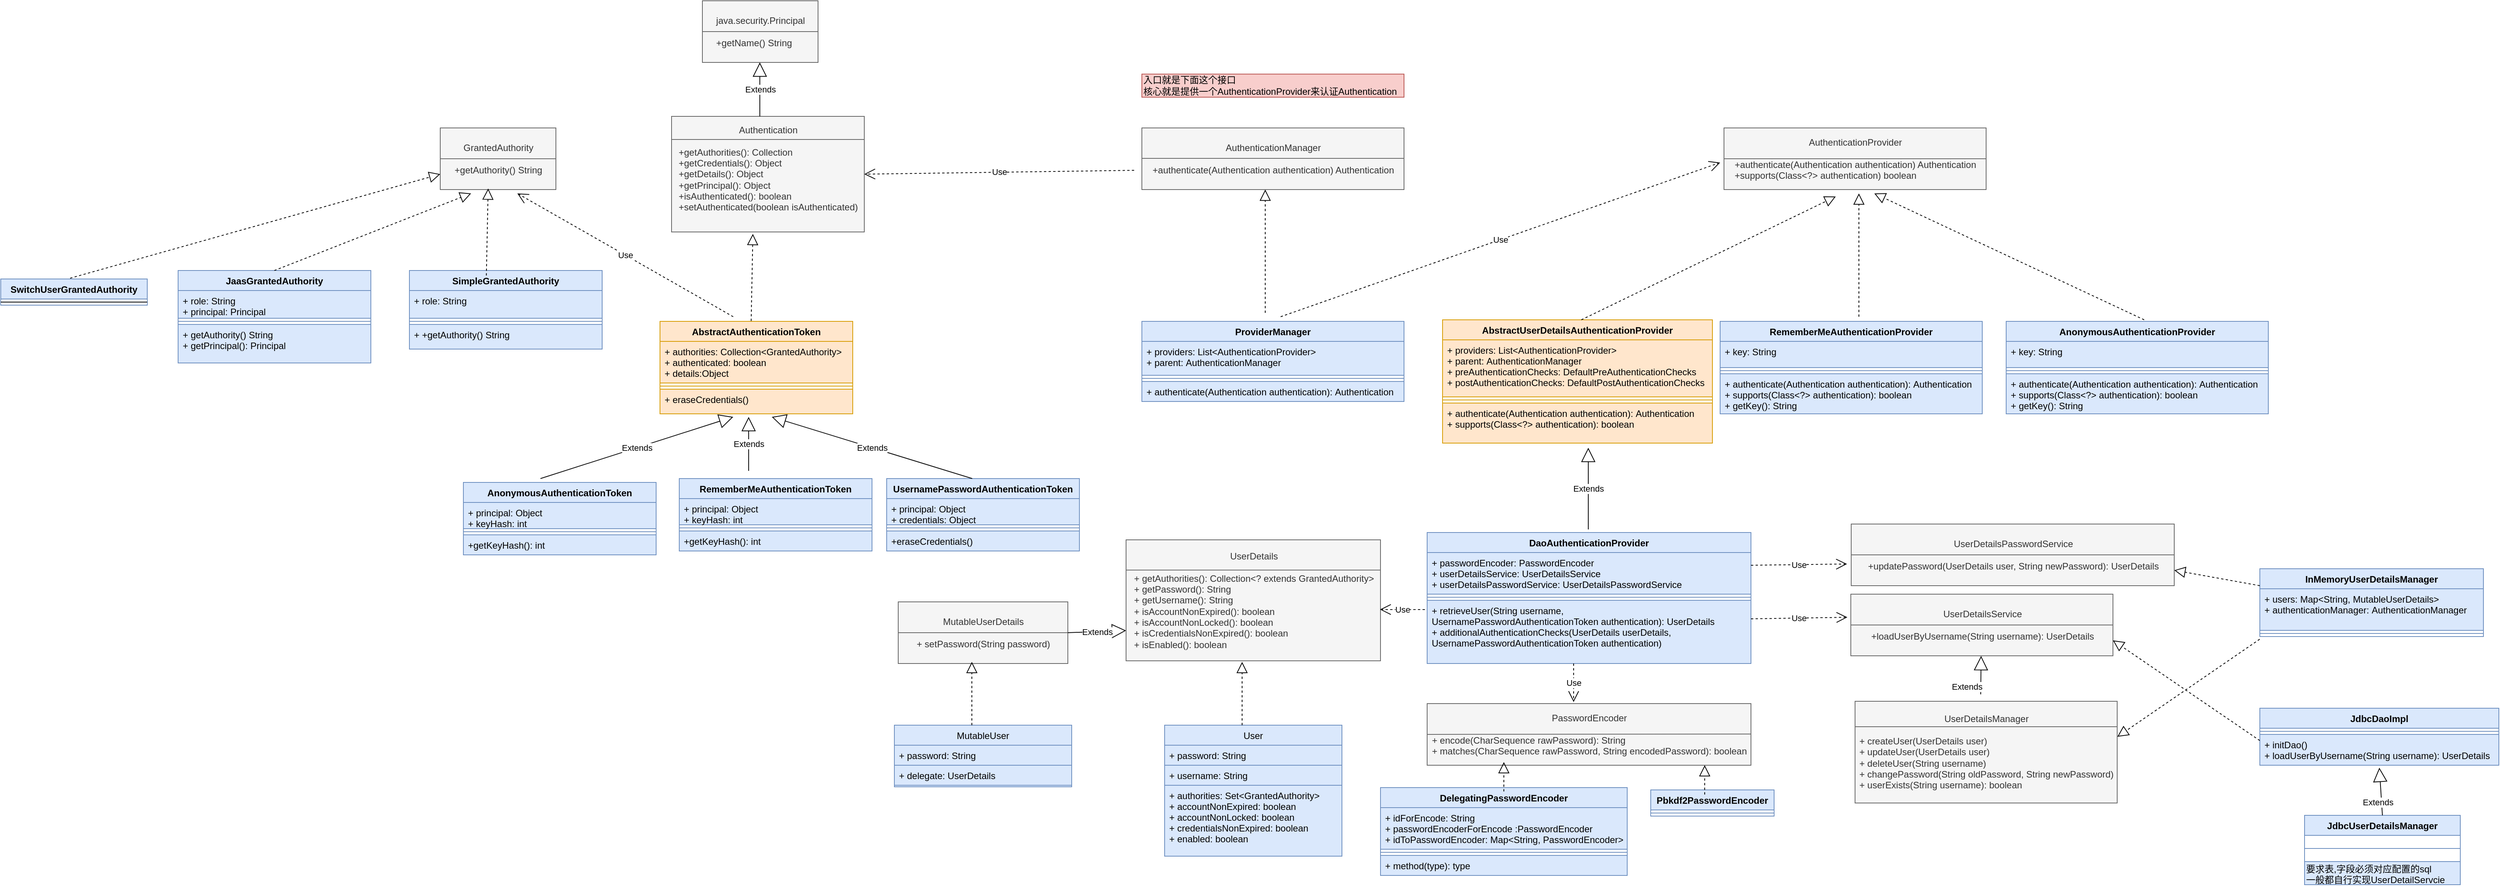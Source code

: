 <mxfile version="10.8.8" type="github"><diagram id="-CkmZ6RsP-RvpmJG7Ibo" name="Authentication"><mxGraphModel dx="2494" dy="1604" grid="1" gridSize="10" guides="1" tooltips="1" connect="1" arrows="1" fold="1" page="1" pageScale="1" pageWidth="827" pageHeight="1169" math="0" shadow="0"><root><mxCell id="0"/><mxCell id="1" parent="0"/><mxCell id="40xpipry9jx7CUjZbB5F-1" value="AuthenticationManager&lt;br&gt;&lt;br&gt;+authenticate(Authentication authentication) Authentication&lt;br&gt;" style="html=1;fillColor=#f5f5f5;strokeColor=#666666;fontColor=#333333;" parent="1" vertex="1"><mxGeometry x="150" y="-25" width="340" height="80" as="geometry"/></mxCell><mxCell id="40xpipry9jx7CUjZbB5F-3" value="ProviderManager" style="swimlane;fontStyle=1;align=center;verticalAlign=top;childLayout=stackLayout;horizontal=1;startSize=26;horizontalStack=0;resizeParent=1;resizeParentMax=0;resizeLast=0;collapsible=1;marginBottom=0;fillColor=#dae8fc;strokeColor=#6c8ebf;" parent="1" vertex="1"><mxGeometry x="150" y="226" width="340" height="104" as="geometry"/></mxCell><mxCell id="40xpipry9jx7CUjZbB5F-4" value="+ providers: List&lt;AuthenticationProvider&gt;&#10;+ parent: AuthenticationManager&#10;" style="text;strokeColor=#6c8ebf;fillColor=#dae8fc;align=left;verticalAlign=top;spacingLeft=4;spacingRight=4;overflow=hidden;rotatable=0;points=[[0,0.5],[1,0.5]];portConstraint=eastwest;" parent="40xpipry9jx7CUjZbB5F-3" vertex="1"><mxGeometry y="26" width="340" height="44" as="geometry"/></mxCell><mxCell id="40xpipry9jx7CUjZbB5F-5" value="" style="line;strokeWidth=1;fillColor=#dae8fc;align=left;verticalAlign=middle;spacingTop=-1;spacingLeft=3;spacingRight=3;rotatable=0;labelPosition=right;points=[];portConstraint=eastwest;strokeColor=#6c8ebf;" parent="40xpipry9jx7CUjZbB5F-3" vertex="1"><mxGeometry y="70" width="340" height="8" as="geometry"/></mxCell><mxCell id="40xpipry9jx7CUjZbB5F-6" value="+ authenticate(Authentication authentication): Authentication" style="text;strokeColor=#6c8ebf;fillColor=#dae8fc;align=left;verticalAlign=top;spacingLeft=4;spacingRight=4;overflow=hidden;rotatable=0;points=[[0,0.5],[1,0.5]];portConstraint=eastwest;" parent="40xpipry9jx7CUjZbB5F-3" vertex="1"><mxGeometry y="78" width="340" height="26" as="geometry"/></mxCell><mxCell id="40xpipry9jx7CUjZbB5F-7" value="AuthenticationProvider&lt;br&gt;&lt;br&gt;+authenticate(Authentication authentication) Authentication&lt;br&gt;&lt;div style=&quot;text-align: left&quot;&gt;&lt;span&gt;+supports(Class&amp;lt;?&amp;gt; authentication)&amp;nbsp;&lt;/span&gt;&lt;span&gt;boolean&amp;nbsp;&lt;/span&gt;&lt;/div&gt;" style="html=1;fillColor=#f5f5f5;strokeColor=#666666;fontColor=#333333;" parent="1" vertex="1"><mxGeometry x="905" y="-25" width="340" height="80" as="geometry"/></mxCell><mxCell id="CA60B5KDpGv0K8LNzwlm-3" value="" style="endArrow=none;html=1;entryX=1;entryY=0.5;entryDx=0;entryDy=0;exitX=0;exitY=0.5;exitDx=0;exitDy=0;fillColor=#f5f5f5;strokeColor=#666666;" parent="1" source="40xpipry9jx7CUjZbB5F-7" target="40xpipry9jx7CUjZbB5F-7" edge="1"><mxGeometry width="50" height="50" relative="1" as="geometry"><mxPoint x="905" y="35" as="sourcePoint"/><mxPoint x="955" y="-5" as="targetPoint"/></mxGeometry></mxCell><mxCell id="CA60B5KDpGv0K8LNzwlm-4" value="" style="endArrow=none;html=1;entryX=1;entryY=0.5;entryDx=0;entryDy=0;exitX=0;exitY=0.5;exitDx=0;exitDy=0;fillColor=#f5f5f5;strokeColor=#666666;" parent="1" edge="1"><mxGeometry width="50" height="50" relative="1" as="geometry"><mxPoint x="150" y="14.5" as="sourcePoint"/><mxPoint x="490" y="14.5" as="targetPoint"/></mxGeometry></mxCell><mxCell id="WZRevkJZx6NJAKdblf9x-1" value="java.security.Principal&lt;br&gt;&lt;br&gt;&lt;div style=&quot;text-align: left&quot;&gt;&lt;span&gt;+getName() String&lt;/span&gt;&lt;/div&gt;" style="html=1;fillColor=#f5f5f5;strokeColor=#666666;fontColor=#333333;" parent="1" vertex="1"><mxGeometry x="-420" y="-190" width="150" height="80" as="geometry"/></mxCell><mxCell id="WZRevkJZx6NJAKdblf9x-2" value="" style="endArrow=none;html=1;exitX=0;exitY=0.5;exitDx=0;exitDy=0;fillColor=#f5f5f5;strokeColor=#666666;" parent="1" edge="1"><mxGeometry width="50" height="50" relative="1" as="geometry"><mxPoint x="-420" y="-150" as="sourcePoint"/><mxPoint x="-270" y="-150" as="targetPoint"/></mxGeometry></mxCell><mxCell id="WZRevkJZx6NJAKdblf9x-3" value="Authentication&lt;br&gt;&lt;br&gt;&lt;div style=&quot;text-align: left&quot;&gt;&lt;span&gt;+getAuthorities(): Collection&lt;/span&gt;&lt;/div&gt;&lt;div style=&quot;text-align: left&quot;&gt;&lt;span&gt;+getCredentials(): Object&lt;/span&gt;&lt;/div&gt;&lt;div style=&quot;text-align: left&quot;&gt;&lt;span&gt;+getDetails(): Object&lt;/span&gt;&lt;/div&gt;&lt;div style=&quot;text-align: left&quot;&gt;&lt;span&gt;+getPrincipal(): Object&lt;/span&gt;&lt;/div&gt;&lt;div style=&quot;text-align: left&quot;&gt;&lt;span&gt;+isAuthenticated(): boolean&lt;/span&gt;&lt;/div&gt;&lt;div style=&quot;text-align: left&quot;&gt;&lt;span&gt;+setAuthenticated(boolean isAuthenticated)&lt;/span&gt;&lt;/div&gt;&lt;div style=&quot;text-align: left&quot;&gt;&lt;br&gt;&lt;/div&gt;" style="html=1;fillColor=#f5f5f5;strokeColor=#666666;fontColor=#333333;" parent="1" vertex="1"><mxGeometry x="-460" y="-40" width="250" height="150" as="geometry"/></mxCell><mxCell id="WZRevkJZx6NJAKdblf9x-4" value="" style="endArrow=none;html=1;exitX=0;exitY=0.5;exitDx=0;exitDy=0;fillColor=#f5f5f5;strokeColor=#666666;" parent="1" edge="1"><mxGeometry width="50" height="50" relative="1" as="geometry"><mxPoint x="-460" y="-10" as="sourcePoint"/><mxPoint x="-210" y="-10" as="targetPoint"/></mxGeometry></mxCell><mxCell id="WZRevkJZx6NJAKdblf9x-5" value="AbstractAuthenticationToken" style="swimlane;fontStyle=1;align=center;verticalAlign=top;childLayout=stackLayout;horizontal=1;startSize=26;horizontalStack=0;resizeParent=1;resizeParentMax=0;resizeLast=0;collapsible=1;marginBottom=0;fillColor=#ffe6cc;strokeColor=#d79b00;" parent="1" vertex="1"><mxGeometry x="-475" y="226" width="250" height="120" as="geometry"/></mxCell><mxCell id="WZRevkJZx6NJAKdblf9x-6" value="+ authorities: Collection&lt;GrantedAuthority&gt;&#10;+ authenticated: boolean&#10;+ details:Object&#10;" style="text;strokeColor=#d79b00;fillColor=#ffe6cc;align=left;verticalAlign=top;spacingLeft=4;spacingRight=4;overflow=hidden;rotatable=0;points=[[0,0.5],[1,0.5]];portConstraint=eastwest;" parent="WZRevkJZx6NJAKdblf9x-5" vertex="1"><mxGeometry y="26" width="250" height="54" as="geometry"/></mxCell><mxCell id="WZRevkJZx6NJAKdblf9x-7" value="" style="line;strokeWidth=1;fillColor=#ffe6cc;align=left;verticalAlign=middle;spacingTop=-1;spacingLeft=3;spacingRight=3;rotatable=0;labelPosition=right;points=[];portConstraint=eastwest;strokeColor=#d79b00;" parent="WZRevkJZx6NJAKdblf9x-5" vertex="1"><mxGeometry y="80" width="250" height="8" as="geometry"/></mxCell><mxCell id="WZRevkJZx6NJAKdblf9x-8" value="+ eraseCredentials()" style="text;strokeColor=#d79b00;fillColor=#ffe6cc;align=left;verticalAlign=top;spacingLeft=4;spacingRight=4;overflow=hidden;rotatable=0;points=[[0,0.5],[1,0.5]];portConstraint=eastwest;" parent="WZRevkJZx6NJAKdblf9x-5" vertex="1"><mxGeometry y="88" width="250" height="32" as="geometry"/></mxCell><mxCell id="WZRevkJZx6NJAKdblf9x-9" value="UsernamePasswordAuthenticationToken" style="swimlane;fontStyle=1;align=center;verticalAlign=top;childLayout=stackLayout;horizontal=1;startSize=26;horizontalStack=0;resizeParent=1;resizeParentMax=0;resizeLast=0;collapsible=1;marginBottom=0;fillColor=#dae8fc;strokeColor=#6c8ebf;" parent="1" vertex="1"><mxGeometry x="-181" y="430" width="250" height="94" as="geometry"/></mxCell><mxCell id="WZRevkJZx6NJAKdblf9x-10" value="+ principal: Object&#10;+ credentials: Object&#10;" style="text;strokeColor=#6c8ebf;fillColor=#dae8fc;align=left;verticalAlign=top;spacingLeft=4;spacingRight=4;overflow=hidden;rotatable=0;points=[[0,0.5],[1,0.5]];portConstraint=eastwest;" parent="WZRevkJZx6NJAKdblf9x-9" vertex="1"><mxGeometry y="26" width="250" height="34" as="geometry"/></mxCell><mxCell id="WZRevkJZx6NJAKdblf9x-11" value="" style="line;strokeWidth=1;fillColor=#dae8fc;align=left;verticalAlign=middle;spacingTop=-1;spacingLeft=3;spacingRight=3;rotatable=0;labelPosition=right;points=[];portConstraint=eastwest;strokeColor=#6c8ebf;" parent="WZRevkJZx6NJAKdblf9x-9" vertex="1"><mxGeometry y="60" width="250" height="8" as="geometry"/></mxCell><mxCell id="WZRevkJZx6NJAKdblf9x-12" value="+eraseCredentials()" style="text;strokeColor=#6c8ebf;fillColor=#dae8fc;align=left;verticalAlign=top;spacingLeft=4;spacingRight=4;overflow=hidden;rotatable=0;points=[[0,0.5],[1,0.5]];portConstraint=eastwest;" parent="WZRevkJZx6NJAKdblf9x-9" vertex="1"><mxGeometry y="68" width="250" height="26" as="geometry"/></mxCell><mxCell id="WZRevkJZx6NJAKdblf9x-13" value="RememberMeAuthenticationToken" style="swimlane;fontStyle=1;align=center;verticalAlign=top;childLayout=stackLayout;horizontal=1;startSize=26;horizontalStack=0;resizeParent=1;resizeParentMax=0;resizeLast=0;collapsible=1;marginBottom=0;fillColor=#dae8fc;strokeColor=#6c8ebf;" parent="1" vertex="1"><mxGeometry x="-450" y="430" width="250" height="94" as="geometry"/></mxCell><mxCell id="WZRevkJZx6NJAKdblf9x-14" value="+ principal: Object&#10;+ keyHash: int&#10;" style="text;strokeColor=#6c8ebf;fillColor=#dae8fc;align=left;verticalAlign=top;spacingLeft=4;spacingRight=4;overflow=hidden;rotatable=0;points=[[0,0.5],[1,0.5]];portConstraint=eastwest;" parent="WZRevkJZx6NJAKdblf9x-13" vertex="1"><mxGeometry y="26" width="250" height="34" as="geometry"/></mxCell><mxCell id="WZRevkJZx6NJAKdblf9x-15" value="" style="line;strokeWidth=1;fillColor=#dae8fc;align=left;verticalAlign=middle;spacingTop=-1;spacingLeft=3;spacingRight=3;rotatable=0;labelPosition=right;points=[];portConstraint=eastwest;strokeColor=#6c8ebf;" parent="WZRevkJZx6NJAKdblf9x-13" vertex="1"><mxGeometry y="60" width="250" height="8" as="geometry"/></mxCell><mxCell id="WZRevkJZx6NJAKdblf9x-16" value="+getKeyHash(): int" style="text;strokeColor=#6c8ebf;fillColor=#dae8fc;align=left;verticalAlign=top;spacingLeft=4;spacingRight=4;overflow=hidden;rotatable=0;points=[[0,0.5],[1,0.5]];portConstraint=eastwest;" parent="WZRevkJZx6NJAKdblf9x-13" vertex="1"><mxGeometry y="68" width="250" height="26" as="geometry"/></mxCell><mxCell id="WZRevkJZx6NJAKdblf9x-17" value="AbstractUserDetailsAuthenticationProvider" style="swimlane;fontStyle=1;align=center;verticalAlign=top;childLayout=stackLayout;horizontal=1;startSize=26;horizontalStack=0;resizeParent=1;resizeParentMax=0;resizeLast=0;collapsible=1;marginBottom=0;fillColor=#ffe6cc;strokeColor=#d79b00;" parent="1" vertex="1"><mxGeometry x="540" y="224" width="350" height="160" as="geometry"/></mxCell><mxCell id="WZRevkJZx6NJAKdblf9x-18" value="+ providers: List&lt;AuthenticationProvider&gt;&#10;+ parent: AuthenticationManager&#10;+ preAuthenticationChecks: DefaultPreAuthenticationChecks&#10;+ postAuthenticationChecks: DefaultPostAuthenticationChecks&#10;" style="text;strokeColor=#d79b00;fillColor=#ffe6cc;align=left;verticalAlign=top;spacingLeft=4;spacingRight=4;overflow=hidden;rotatable=0;points=[[0,0.5],[1,0.5]];portConstraint=eastwest;" parent="WZRevkJZx6NJAKdblf9x-17" vertex="1"><mxGeometry y="26" width="350" height="74" as="geometry"/></mxCell><mxCell id="WZRevkJZx6NJAKdblf9x-19" value="" style="line;strokeWidth=1;fillColor=#ffe6cc;align=left;verticalAlign=middle;spacingTop=-1;spacingLeft=3;spacingRight=3;rotatable=0;labelPosition=right;points=[];portConstraint=eastwest;strokeColor=#d79b00;" parent="WZRevkJZx6NJAKdblf9x-17" vertex="1"><mxGeometry y="100" width="350" height="8" as="geometry"/></mxCell><mxCell id="WZRevkJZx6NJAKdblf9x-20" value="+ authenticate(Authentication authentication): Authentication&#10;+ supports(Class&lt;?&gt; authentication): boolean&#10;" style="text;strokeColor=#d79b00;fillColor=#ffe6cc;align=left;verticalAlign=top;spacingLeft=4;spacingRight=4;overflow=hidden;rotatable=0;points=[[0,0.5],[1,0.5]];portConstraint=eastwest;" parent="WZRevkJZx6NJAKdblf9x-17" vertex="1"><mxGeometry y="108" width="350" height="52" as="geometry"/></mxCell><mxCell id="WZRevkJZx6NJAKdblf9x-21" value="RememberMeAuthenticationProvider" style="swimlane;fontStyle=1;align=center;verticalAlign=top;childLayout=stackLayout;horizontal=1;startSize=26;horizontalStack=0;resizeParent=1;resizeParentMax=0;resizeLast=0;collapsible=1;marginBottom=0;fillColor=#dae8fc;strokeColor=#6c8ebf;" parent="1" vertex="1"><mxGeometry x="900" y="226" width="340" height="120" as="geometry"/></mxCell><mxCell id="WZRevkJZx6NJAKdblf9x-22" value="+ key: String&#10;" style="text;strokeColor=#6c8ebf;fillColor=#dae8fc;align=left;verticalAlign=top;spacingLeft=4;spacingRight=4;overflow=hidden;rotatable=0;points=[[0,0.5],[1,0.5]];portConstraint=eastwest;" parent="WZRevkJZx6NJAKdblf9x-21" vertex="1"><mxGeometry y="26" width="340" height="34" as="geometry"/></mxCell><mxCell id="WZRevkJZx6NJAKdblf9x-23" value="" style="line;strokeWidth=1;fillColor=#dae8fc;align=left;verticalAlign=middle;spacingTop=-1;spacingLeft=3;spacingRight=3;rotatable=0;labelPosition=right;points=[];portConstraint=eastwest;strokeColor=#6c8ebf;" parent="WZRevkJZx6NJAKdblf9x-21" vertex="1"><mxGeometry y="60" width="340" height="8" as="geometry"/></mxCell><mxCell id="WZRevkJZx6NJAKdblf9x-24" value="+ authenticate(Authentication authentication): Authentication&#10;+ supports(Class&lt;?&gt; authentication): boolean&#10;+ getKey(): String&#10;" style="text;strokeColor=#6c8ebf;fillColor=#dae8fc;align=left;verticalAlign=top;spacingLeft=4;spacingRight=4;overflow=hidden;rotatable=0;points=[[0,0.5],[1,0.5]];portConstraint=eastwest;" parent="WZRevkJZx6NJAKdblf9x-21" vertex="1"><mxGeometry y="68" width="340" height="52" as="geometry"/></mxCell><mxCell id="WZRevkJZx6NJAKdblf9x-25" value="DaoAuthenticationProvider" style="swimlane;fontStyle=1;align=center;verticalAlign=top;childLayout=stackLayout;horizontal=1;startSize=26;horizontalStack=0;resizeParent=1;resizeParentMax=0;resizeLast=0;collapsible=1;marginBottom=0;fillColor=#dae8fc;strokeColor=#6c8ebf;" parent="1" vertex="1"><mxGeometry x="520" y="500" width="420" height="170" as="geometry"/></mxCell><mxCell id="WZRevkJZx6NJAKdblf9x-26" value="+ passwordEncoder: PasswordEncoder&#10;+ userDetailsService: UserDetailsService&#10;+ userDetailsPasswordService: UserDetailsPasswordService" style="text;strokeColor=#6c8ebf;fillColor=#dae8fc;align=left;verticalAlign=top;spacingLeft=4;spacingRight=4;overflow=hidden;rotatable=0;points=[[0,0.5],[1,0.5]];portConstraint=eastwest;" parent="WZRevkJZx6NJAKdblf9x-25" vertex="1"><mxGeometry y="26" width="420" height="54" as="geometry"/></mxCell><mxCell id="WZRevkJZx6NJAKdblf9x-27" value="" style="line;strokeWidth=1;fillColor=#dae8fc;align=left;verticalAlign=middle;spacingTop=-1;spacingLeft=3;spacingRight=3;rotatable=0;labelPosition=right;points=[];portConstraint=eastwest;strokeColor=#6c8ebf;" parent="WZRevkJZx6NJAKdblf9x-25" vertex="1"><mxGeometry y="80" width="420" height="8" as="geometry"/></mxCell><mxCell id="WZRevkJZx6NJAKdblf9x-28" value="+ retrieveUser(String username,&#10;UsernamePasswordAuthenticationToken authentication): UserDetails&#10;+ additionalAuthenticationChecks(UserDetails userDetails,&#10;UsernamePasswordAuthenticationToken authentication)" style="text;strokeColor=#6c8ebf;fillColor=#dae8fc;align=left;verticalAlign=top;spacingLeft=4;spacingRight=4;overflow=hidden;rotatable=0;points=[[0,0.5],[1,0.5]];portConstraint=eastwest;" parent="WZRevkJZx6NJAKdblf9x-25" vertex="1"><mxGeometry y="88" width="420" height="82" as="geometry"/></mxCell><mxCell id="WZRevkJZx6NJAKdblf9x-29" value="AnonymousAuthenticationToken" style="swimlane;fontStyle=1;align=center;verticalAlign=top;childLayout=stackLayout;horizontal=1;startSize=26;horizontalStack=0;resizeParent=1;resizeParentMax=0;resizeLast=0;collapsible=1;marginBottom=0;fillColor=#dae8fc;strokeColor=#6c8ebf;" parent="1" vertex="1"><mxGeometry x="-730" y="435" width="250" height="94" as="geometry"/></mxCell><mxCell id="WZRevkJZx6NJAKdblf9x-30" value="+ principal: Object&#10;+ keyHash: int&#10;" style="text;strokeColor=#6c8ebf;fillColor=#dae8fc;align=left;verticalAlign=top;spacingLeft=4;spacingRight=4;overflow=hidden;rotatable=0;points=[[0,0.5],[1,0.5]];portConstraint=eastwest;" parent="WZRevkJZx6NJAKdblf9x-29" vertex="1"><mxGeometry y="26" width="250" height="34" as="geometry"/></mxCell><mxCell id="WZRevkJZx6NJAKdblf9x-31" value="" style="line;strokeWidth=1;fillColor=#dae8fc;align=left;verticalAlign=middle;spacingTop=-1;spacingLeft=3;spacingRight=3;rotatable=0;labelPosition=right;points=[];portConstraint=eastwest;strokeColor=#6c8ebf;" parent="WZRevkJZx6NJAKdblf9x-29" vertex="1"><mxGeometry y="60" width="250" height="8" as="geometry"/></mxCell><mxCell id="WZRevkJZx6NJAKdblf9x-32" value="+getKeyHash(): int" style="text;strokeColor=#6c8ebf;fillColor=#dae8fc;align=left;verticalAlign=top;spacingLeft=4;spacingRight=4;overflow=hidden;rotatable=0;points=[[0,0.5],[1,0.5]];portConstraint=eastwest;" parent="WZRevkJZx6NJAKdblf9x-29" vertex="1"><mxGeometry y="68" width="250" height="26" as="geometry"/></mxCell><mxCell id="WZRevkJZx6NJAKdblf9x-33" value="AnonymousAuthenticationProvider" style="swimlane;fontStyle=1;align=center;verticalAlign=top;childLayout=stackLayout;horizontal=1;startSize=26;horizontalStack=0;resizeParent=1;resizeParentMax=0;resizeLast=0;collapsible=1;marginBottom=0;fillColor=#dae8fc;strokeColor=#6c8ebf;" parent="1" vertex="1"><mxGeometry x="1271" y="226" width="340" height="120" as="geometry"/></mxCell><mxCell id="WZRevkJZx6NJAKdblf9x-34" value="+ key: String&#10;" style="text;strokeColor=#6c8ebf;fillColor=#dae8fc;align=left;verticalAlign=top;spacingLeft=4;spacingRight=4;overflow=hidden;rotatable=0;points=[[0,0.5],[1,0.5]];portConstraint=eastwest;" parent="WZRevkJZx6NJAKdblf9x-33" vertex="1"><mxGeometry y="26" width="340" height="34" as="geometry"/></mxCell><mxCell id="WZRevkJZx6NJAKdblf9x-35" value="" style="line;strokeWidth=1;fillColor=#dae8fc;align=left;verticalAlign=middle;spacingTop=-1;spacingLeft=3;spacingRight=3;rotatable=0;labelPosition=right;points=[];portConstraint=eastwest;strokeColor=#6c8ebf;" parent="WZRevkJZx6NJAKdblf9x-33" vertex="1"><mxGeometry y="60" width="340" height="8" as="geometry"/></mxCell><mxCell id="WZRevkJZx6NJAKdblf9x-36" value="+ authenticate(Authentication authentication): Authentication&#10;+ supports(Class&lt;?&gt; authentication): boolean&#10;+ getKey(): String&#10;" style="text;strokeColor=#6c8ebf;fillColor=#dae8fc;align=left;verticalAlign=top;spacingLeft=4;spacingRight=4;overflow=hidden;rotatable=0;points=[[0,0.5],[1,0.5]];portConstraint=eastwest;" parent="WZRevkJZx6NJAKdblf9x-33" vertex="1"><mxGeometry y="68" width="340" height="52" as="geometry"/></mxCell><mxCell id="WZRevkJZx6NJAKdblf9x-37" value="" style="endArrow=block;dashed=1;endFill=0;endSize=12;html=1;" parent="1" edge="1"><mxGeometry width="160" relative="1" as="geometry"><mxPoint x="1080" y="220" as="sourcePoint"/><mxPoint x="1080" y="60" as="targetPoint"/></mxGeometry></mxCell><mxCell id="WZRevkJZx6NJAKdblf9x-38" value="" style="endArrow=block;dashed=1;endFill=0;endSize=12;html=1;" parent="1" edge="1"><mxGeometry width="160" relative="1" as="geometry"><mxPoint x="1450" y="224" as="sourcePoint"/><mxPoint x="1100" y="60" as="targetPoint"/></mxGeometry></mxCell><mxCell id="WZRevkJZx6NJAKdblf9x-39" value="" style="endArrow=block;dashed=1;endFill=0;endSize=12;html=1;" parent="1" edge="1"><mxGeometry width="160" relative="1" as="geometry"><mxPoint x="720" y="224" as="sourcePoint"/><mxPoint x="1050" y="64" as="targetPoint"/></mxGeometry></mxCell><mxCell id="WZRevkJZx6NJAKdblf9x-41" value="" style="endArrow=block;dashed=1;endFill=0;endSize=12;html=1;entryX=0.422;entryY=1.017;entryDx=0;entryDy=0;entryPerimeter=0;exitX=0.473;exitY=-0.004;exitDx=0;exitDy=0;exitPerimeter=0;" parent="1" source="WZRevkJZx6NJAKdblf9x-5" target="WZRevkJZx6NJAKdblf9x-3" edge="1"><mxGeometry width="160" relative="1" as="geometry"><mxPoint x="-550" y="160" as="sourcePoint"/><mxPoint x="-370" y="140" as="targetPoint"/></mxGeometry></mxCell><mxCell id="WZRevkJZx6NJAKdblf9x-42" value="Extends" style="endArrow=block;endSize=16;endFill=0;html=1;" parent="1" edge="1"><mxGeometry width="160" relative="1" as="geometry"><mxPoint x="-360" y="420" as="sourcePoint"/><mxPoint x="-360" y="350" as="targetPoint"/></mxGeometry></mxCell><mxCell id="WZRevkJZx6NJAKdblf9x-43" value="Extends" style="endArrow=block;endSize=16;endFill=0;html=1;" parent="1" edge="1"><mxGeometry width="160" relative="1" as="geometry"><mxPoint x="-630" y="430" as="sourcePoint"/><mxPoint x="-380" y="350" as="targetPoint"/></mxGeometry></mxCell><mxCell id="WZRevkJZx6NJAKdblf9x-44" value="Extends" style="endArrow=block;endSize=16;endFill=0;html=1;" parent="1" edge="1"><mxGeometry width="160" relative="1" as="geometry"><mxPoint x="-70" y="430" as="sourcePoint"/><mxPoint x="-330" y="350" as="targetPoint"/></mxGeometry></mxCell><mxCell id="WZRevkJZx6NJAKdblf9x-45" value="Extends" style="endArrow=block;endSize=16;endFill=0;html=1;" parent="1" edge="1"><mxGeometry width="160" relative="1" as="geometry"><mxPoint x="-345.5" y="-40" as="sourcePoint"/><mxPoint x="-345.5" y="-110" as="targetPoint"/></mxGeometry></mxCell><mxCell id="WZRevkJZx6NJAKdblf9x-46" value="" style="endArrow=block;dashed=1;endFill=0;endSize=12;html=1;" parent="1" edge="1"><mxGeometry width="160" relative="1" as="geometry"><mxPoint x="310" y="215" as="sourcePoint"/><mxPoint x="310" y="55" as="targetPoint"/></mxGeometry></mxCell><mxCell id="WZRevkJZx6NJAKdblf9x-47" value="Extends" style="endArrow=block;endSize=16;endFill=0;html=1;" parent="1" edge="1"><mxGeometry width="160" relative="1" as="geometry"><mxPoint x="729" y="496" as="sourcePoint"/><mxPoint x="729" y="390" as="targetPoint"/></mxGeometry></mxCell><mxCell id="WZRevkJZx6NJAKdblf9x-48" value="Use" style="endArrow=open;endSize=12;dashed=1;html=1;entryX=1;entryY=0.5;entryDx=0;entryDy=0;" parent="1" target="WZRevkJZx6NJAKdblf9x-3" edge="1"><mxGeometry width="160" relative="1" as="geometry"><mxPoint x="140" y="30" as="sourcePoint"/><mxPoint x="100" y="40" as="targetPoint"/></mxGeometry></mxCell><mxCell id="WZRevkJZx6NJAKdblf9x-49" value="Use" style="endArrow=open;endSize=12;dashed=1;html=1;" parent="1" edge="1"><mxGeometry width="160" relative="1" as="geometry"><mxPoint x="330" y="220" as="sourcePoint"/><mxPoint x="900" y="20" as="targetPoint"/></mxGeometry></mxCell><mxCell id="WZRevkJZx6NJAKdblf9x-53" value="GrantedAuthority&lt;br&gt;&lt;br&gt;&lt;div&gt;&lt;span&gt;+getAuthority()&amp;nbsp;String&lt;/span&gt;&lt;/div&gt;" style="html=1;fillColor=#f5f5f5;strokeColor=#666666;fontColor=#333333;" parent="1" vertex="1"><mxGeometry x="-760" y="-25" width="150" height="80" as="geometry"/></mxCell><mxCell id="WZRevkJZx6NJAKdblf9x-54" value="" style="endArrow=none;html=1;exitX=0;exitY=0.5;exitDx=0;exitDy=0;fillColor=#f5f5f5;strokeColor=#666666;" parent="1" edge="1"><mxGeometry width="50" height="50" relative="1" as="geometry"><mxPoint x="-760" y="15" as="sourcePoint"/><mxPoint x="-610" y="15" as="targetPoint"/></mxGeometry></mxCell><mxCell id="WZRevkJZx6NJAKdblf9x-55" value="SimpleGrantedAuthority" style="swimlane;fontStyle=1;align=center;verticalAlign=top;childLayout=stackLayout;horizontal=1;startSize=26;horizontalStack=0;resizeParent=1;resizeParentMax=0;resizeLast=0;collapsible=1;marginBottom=0;fillColor=#dae8fc;strokeColor=#6c8ebf;" parent="1" vertex="1"><mxGeometry x="-800" y="160" width="250" height="102" as="geometry"/></mxCell><mxCell id="WZRevkJZx6NJAKdblf9x-56" value="+ role: String&#10;" style="text;strokeColor=#6c8ebf;fillColor=#dae8fc;align=left;verticalAlign=top;spacingLeft=4;spacingRight=4;overflow=hidden;rotatable=0;points=[[0,0.5],[1,0.5]];portConstraint=eastwest;" parent="WZRevkJZx6NJAKdblf9x-55" vertex="1"><mxGeometry y="26" width="250" height="36" as="geometry"/></mxCell><mxCell id="WZRevkJZx6NJAKdblf9x-57" value="" style="line;strokeWidth=1;fillColor=#dae8fc;align=left;verticalAlign=middle;spacingTop=-1;spacingLeft=3;spacingRight=3;rotatable=0;labelPosition=right;points=[];portConstraint=eastwest;strokeColor=#6c8ebf;" parent="WZRevkJZx6NJAKdblf9x-55" vertex="1"><mxGeometry y="62" width="250" height="8" as="geometry"/></mxCell><mxCell id="WZRevkJZx6NJAKdblf9x-58" value="+ +getAuthority() String" style="text;strokeColor=#6c8ebf;fillColor=#dae8fc;align=left;verticalAlign=top;spacingLeft=4;spacingRight=4;overflow=hidden;rotatable=0;points=[[0,0.5],[1,0.5]];portConstraint=eastwest;" parent="WZRevkJZx6NJAKdblf9x-55" vertex="1"><mxGeometry y="70" width="250" height="32" as="geometry"/></mxCell><mxCell id="WZRevkJZx6NJAKdblf9x-59" value="JaasGrantedAuthority" style="swimlane;fontStyle=1;align=center;verticalAlign=top;childLayout=stackLayout;horizontal=1;startSize=26;horizontalStack=0;resizeParent=1;resizeParentMax=0;resizeLast=0;collapsible=1;marginBottom=0;fillColor=#dae8fc;strokeColor=#6c8ebf;" parent="1" vertex="1"><mxGeometry x="-1100" y="160" width="250" height="120" as="geometry"/></mxCell><mxCell id="WZRevkJZx6NJAKdblf9x-60" value="+ role: String&#10;+ principal: Principal&#10;" style="text;strokeColor=#6c8ebf;fillColor=#dae8fc;align=left;verticalAlign=top;spacingLeft=4;spacingRight=4;overflow=hidden;rotatable=0;points=[[0,0.5],[1,0.5]];portConstraint=eastwest;" parent="WZRevkJZx6NJAKdblf9x-59" vertex="1"><mxGeometry y="26" width="250" height="36" as="geometry"/></mxCell><mxCell id="WZRevkJZx6NJAKdblf9x-61" value="" style="line;strokeWidth=1;fillColor=#dae8fc;align=left;verticalAlign=middle;spacingTop=-1;spacingLeft=3;spacingRight=3;rotatable=0;labelPosition=right;points=[];portConstraint=eastwest;strokeColor=#6c8ebf;" parent="WZRevkJZx6NJAKdblf9x-59" vertex="1"><mxGeometry y="62" width="250" height="8" as="geometry"/></mxCell><mxCell id="WZRevkJZx6NJAKdblf9x-62" value="+ getAuthority() String&#10;+ getPrincipal(): Principal&#10;" style="text;strokeColor=#6c8ebf;fillColor=#dae8fc;align=left;verticalAlign=top;spacingLeft=4;spacingRight=4;overflow=hidden;rotatable=0;points=[[0,0.5],[1,0.5]];portConstraint=eastwest;" parent="WZRevkJZx6NJAKdblf9x-59" vertex="1"><mxGeometry y="70" width="250" height="50" as="geometry"/></mxCell><mxCell id="WZRevkJZx6NJAKdblf9x-63" value="Use" style="endArrow=open;endSize=12;dashed=1;html=1;" parent="1" edge="1"><mxGeometry width="160" relative="1" as="geometry"><mxPoint x="-380" y="220" as="sourcePoint"/><mxPoint x="-660" y="60" as="targetPoint"/></mxGeometry></mxCell><mxCell id="WZRevkJZx6NJAKdblf9x-64" value="" style="endArrow=block;dashed=1;endFill=0;endSize=12;html=1;entryX=0.422;entryY=1.017;entryDx=0;entryDy=0;entryPerimeter=0;exitX=0.473;exitY=-0.004;exitDx=0;exitDy=0;exitPerimeter=0;" parent="1" edge="1"><mxGeometry width="160" relative="1" as="geometry"><mxPoint x="-700.206" y="166.529" as="sourcePoint"/><mxPoint x="-697.853" y="53.588" as="targetPoint"/></mxGeometry></mxCell><mxCell id="WZRevkJZx6NJAKdblf9x-65" value="" style="endArrow=block;dashed=1;endFill=0;endSize=12;html=1;exitX=0.473;exitY=-0.004;exitDx=0;exitDy=0;exitPerimeter=0;" parent="1" edge="1"><mxGeometry width="160" relative="1" as="geometry"><mxPoint x="-975.206" y="160.029" as="sourcePoint"/><mxPoint x="-720" y="60" as="targetPoint"/></mxGeometry></mxCell><mxCell id="WZRevkJZx6NJAKdblf9x-66" value="入口就是下面这个接口&lt;br&gt;核心就是提供一个&lt;span&gt;AuthenticationProvider&lt;/span&gt;来认证Authentication&lt;br&gt;" style="text;html=1;resizable=0;autosize=1;align=left;verticalAlign=middle;points=[];fillColor=#f8cecc;strokeColor=#b85450;rounded=0;" parent="1" vertex="1"><mxGeometry x="150" y="-94.853" width="340" height="30" as="geometry"/></mxCell><mxCell id="WZRevkJZx6NJAKdblf9x-67" value="&lt;div style=&quot;text-align: center&quot;&gt;&lt;span&gt;UserDetailsManager&lt;/span&gt;&lt;/div&gt;&lt;div style=&quot;text-align: left&quot;&gt;&lt;br&gt;&lt;/div&gt;&lt;div style=&quot;text-align: left&quot;&gt;&lt;span&gt;+&amp;nbsp;&lt;/span&gt;&lt;span style=&quot;text-align: center&quot;&gt;createUser(UserDetails user)&lt;/span&gt;&lt;/div&gt;&lt;div style=&quot;text-align: left&quot;&gt;&lt;span style=&quot;text-align: center&quot;&gt;+ updateUser(UserDetails user)&lt;/span&gt;&lt;/div&gt;&lt;div style=&quot;text-align: left&quot;&gt;&lt;span&gt;+&amp;nbsp;deleteUser(String username)&lt;/span&gt;&lt;/div&gt;&lt;div style=&quot;text-align: left&quot;&gt;&lt;span&gt;+&amp;nbsp;changePassword(String oldPassword, String newPassword)&lt;/span&gt;&lt;/div&gt;&lt;div style=&quot;text-align: left&quot;&gt;&lt;span&gt;+&amp;nbsp;userExists(String username): boolean&lt;/span&gt;&lt;/div&gt;" style="html=1;fillColor=#f5f5f5;strokeColor=#666666;fontColor=#333333;" parent="1" vertex="1"><mxGeometry x="1075" y="719" width="340" height="132" as="geometry"/></mxCell><mxCell id="WZRevkJZx6NJAKdblf9x-68" value="" style="endArrow=none;html=1;entryX=1;entryY=0.25;entryDx=0;entryDy=0;exitX=0;exitY=0.25;exitDx=0;exitDy=0;fillColor=#f5f5f5;strokeColor=#666666;" parent="1" source="WZRevkJZx6NJAKdblf9x-67" target="WZRevkJZx6NJAKdblf9x-67" edge="1"><mxGeometry width="50" height="50" relative="1" as="geometry"><mxPoint x="1960.059" y="782.235" as="sourcePoint"/><mxPoint x="2010.059" y="742.235" as="targetPoint"/><Array as="points"/></mxGeometry></mxCell><mxCell id="WZRevkJZx6NJAKdblf9x-71" value="User" style="swimlane;fontStyle=0;childLayout=stackLayout;horizontal=1;startSize=26;fillColor=#dae8fc;horizontalStack=0;resizeParent=1;resizeParentMax=0;resizeLast=0;collapsible=1;marginBottom=0;strokeColor=#6c8ebf;" parent="1" vertex="1"><mxGeometry x="179.5" y="750" width="230" height="170" as="geometry"/></mxCell><mxCell id="YETRbhElFxND2bgrWNGh-12" value="" style="endArrow=block;dashed=1;endFill=0;endSize=12;html=1;" parent="WZRevkJZx6NJAKdblf9x-71" edge="1"><mxGeometry width="160" relative="1" as="geometry"><mxPoint x="100.5" as="sourcePoint"/><mxPoint x="100.5" y="-82.147" as="targetPoint"/></mxGeometry></mxCell><mxCell id="WZRevkJZx6NJAKdblf9x-72" value="+ password: String" style="text;strokeColor=#6c8ebf;fillColor=#dae8fc;align=left;verticalAlign=top;spacingLeft=4;spacingRight=4;overflow=hidden;rotatable=0;points=[[0,0.5],[1,0.5]];portConstraint=eastwest;" parent="WZRevkJZx6NJAKdblf9x-71" vertex="1"><mxGeometry y="26" width="230" height="26" as="geometry"/></mxCell><mxCell id="WZRevkJZx6NJAKdblf9x-73" value="+ username: String" style="text;strokeColor=#6c8ebf;fillColor=#dae8fc;align=left;verticalAlign=top;spacingLeft=4;spacingRight=4;overflow=hidden;rotatable=0;points=[[0,0.5],[1,0.5]];portConstraint=eastwest;" parent="WZRevkJZx6NJAKdblf9x-71" vertex="1"><mxGeometry y="52" width="230" height="26" as="geometry"/></mxCell><mxCell id="WZRevkJZx6NJAKdblf9x-74" value="+ authorities: Set&lt;GrantedAuthority&gt;&#10;+ accountNonExpired: boolean&#10;+ accountNonLocked: boolean&#10;+ credentialsNonExpired: boolean&#10;+ enabled: boolean&#10;" style="text;strokeColor=#6c8ebf;fillColor=#dae8fc;align=left;verticalAlign=top;spacingLeft=4;spacingRight=4;overflow=hidden;rotatable=0;points=[[0,0.5],[1,0.5]];portConstraint=eastwest;" parent="WZRevkJZx6NJAKdblf9x-71" vertex="1"><mxGeometry y="78" width="230" height="92" as="geometry"/></mxCell><mxCell id="WZRevkJZx6NJAKdblf9x-75" value="UserDetailsService&lt;br&gt;&lt;br&gt;+loadUserByUsername(String username): UserDetails&lt;br&gt;" style="html=1;fillColor=#f5f5f5;strokeColor=#666666;fontColor=#333333;" parent="1" vertex="1"><mxGeometry x="1069.5" y="580" width="340" height="80" as="geometry"/></mxCell><mxCell id="WZRevkJZx6NJAKdblf9x-76" value="" style="endArrow=none;html=1;entryX=1;entryY=0.5;entryDx=0;entryDy=0;exitX=0;exitY=0.5;exitDx=0;exitDy=0;fillColor=#f5f5f5;strokeColor=#666666;" parent="1" source="WZRevkJZx6NJAKdblf9x-75" target="WZRevkJZx6NJAKdblf9x-75" edge="1"><mxGeometry width="50" height="50" relative="1" as="geometry"><mxPoint x="1069.5" y="640" as="sourcePoint"/><mxPoint x="1119.5" y="600" as="targetPoint"/></mxGeometry></mxCell><mxCell id="YETRbhElFxND2bgrWNGh-1" value="&lt;div style=&quot;text-align: center&quot;&gt;UserDetails&lt;br&gt;&lt;/div&gt;&lt;div style=&quot;text-align: left&quot;&gt;&lt;br&gt;&lt;/div&gt;&lt;div style=&quot;text-align: left&quot;&gt;&lt;span style=&quot;text-align: center&quot;&gt;+ getAuthorities():&amp;nbsp;&lt;/span&gt;&lt;span&gt;Collection&amp;lt;? extends GrantedAuthority&amp;gt;&lt;/span&gt;&lt;/div&gt;&lt;div style=&quot;text-align: left&quot;&gt;&lt;span&gt;+&amp;nbsp;&lt;/span&gt;&lt;span&gt;getPassword(): String&lt;/span&gt;&lt;/div&gt;&lt;div style=&quot;text-align: left&quot;&gt;&lt;span&gt;+&amp;nbsp;getUsername(): String&lt;/span&gt;&lt;/div&gt;&lt;div style=&quot;text-align: left&quot;&gt;&lt;span&gt;+&amp;nbsp;&lt;/span&gt;&lt;span&gt;isAccountNonExpired(): boolean&lt;/span&gt;&lt;/div&gt;&lt;div style=&quot;text-align: left&quot;&gt;&lt;span&gt;+&amp;nbsp;&lt;/span&gt;&lt;span style=&quot;text-align: center&quot;&gt;isAccountNonLocked(): boolean&lt;/span&gt;&lt;/div&gt;&lt;div style=&quot;text-align: left&quot;&gt;&lt;span style=&quot;text-align: center&quot;&gt;+&amp;nbsp;&lt;/span&gt;&lt;span&gt;isCredentialsNonExpired(): boolean&lt;/span&gt;&lt;/div&gt;&lt;div style=&quot;text-align: left&quot;&gt;&lt;span&gt;+&amp;nbsp;&lt;/span&gt;&lt;span&gt;isEnabled(): boolean&lt;/span&gt;&lt;/div&gt;" style="html=1;fillColor=#f5f5f5;strokeColor=#666666;fontColor=#333333;" parent="1" vertex="1"><mxGeometry x="129.5" y="509.5" width="330" height="157" as="geometry"/></mxCell><mxCell id="YETRbhElFxND2bgrWNGh-2" value="" style="endArrow=none;html=1;entryX=1;entryY=0.25;entryDx=0;entryDy=0;exitX=0;exitY=0.25;exitDx=0;exitDy=0;fillColor=#f5f5f5;strokeColor=#666666;" parent="1" source="YETRbhElFxND2bgrWNGh-1" target="YETRbhElFxND2bgrWNGh-1" edge="1"><mxGeometry width="50" height="50" relative="1" as="geometry"><mxPoint x="1079.059" y="572.735" as="sourcePoint"/><mxPoint x="1129.059" y="532.735" as="targetPoint"/><Array as="points"/></mxGeometry></mxCell><mxCell id="YETRbhElFxND2bgrWNGh-3" value="UserDetailsPasswordService&lt;br&gt;&lt;br&gt;+updatePassword(UserDetails user, String newPassword): UserDetails&lt;br&gt;" style="html=1;fillColor=#f5f5f5;strokeColor=#666666;fontColor=#333333;" parent="1" vertex="1"><mxGeometry x="1070" y="489" width="419" height="80" as="geometry"/></mxCell><mxCell id="YETRbhElFxND2bgrWNGh-4" value="" style="endArrow=none;html=1;entryX=1;entryY=0.5;entryDx=0;entryDy=0;exitX=0;exitY=0.5;exitDx=0;exitDy=0;fillColor=#f5f5f5;strokeColor=#666666;" parent="1" source="YETRbhElFxND2bgrWNGh-3" target="YETRbhElFxND2bgrWNGh-3" edge="1"><mxGeometry width="50" height="50" relative="1" as="geometry"><mxPoint x="1070" y="549" as="sourcePoint"/><mxPoint x="1120" y="509" as="targetPoint"/></mxGeometry></mxCell><mxCell id="YETRbhElFxND2bgrWNGh-5" value="InMemoryUserDetailsManager" style="swimlane;fontStyle=1;align=center;verticalAlign=top;childLayout=stackLayout;horizontal=1;startSize=26;horizontalStack=0;resizeParent=1;resizeParentMax=0;resizeLast=0;collapsible=1;marginBottom=0;fillColor=#dae8fc;strokeColor=#6c8ebf;" parent="1" vertex="1"><mxGeometry x="1600" y="547" width="290" height="88" as="geometry"/></mxCell><mxCell id="YETRbhElFxND2bgrWNGh-6" value="+ users: Map&lt;String, MutableUserDetails&gt;&#10;+ authenticationManager: AuthenticationManager&#10;" style="text;strokeColor=#6c8ebf;fillColor=#dae8fc;align=left;verticalAlign=top;spacingLeft=4;spacingRight=4;overflow=hidden;rotatable=0;points=[[0,0.5],[1,0.5]];portConstraint=eastwest;" parent="YETRbhElFxND2bgrWNGh-5" vertex="1"><mxGeometry y="26" width="290" height="54" as="geometry"/></mxCell><mxCell id="YETRbhElFxND2bgrWNGh-7" value="" style="line;strokeWidth=1;fillColor=#dae8fc;align=left;verticalAlign=middle;spacingTop=-1;spacingLeft=3;spacingRight=3;rotatable=0;labelPosition=right;points=[];portConstraint=eastwest;strokeColor=#6c8ebf;" parent="YETRbhElFxND2bgrWNGh-5" vertex="1"><mxGeometry y="80" width="290" height="8" as="geometry"/></mxCell><mxCell id="YETRbhElFxND2bgrWNGh-9" value="MutableUserDetails&lt;br&gt;&lt;br&gt;+&amp;nbsp;setPassword(String password)&lt;br&gt;" style="html=1;fillColor=#f5f5f5;strokeColor=#666666;fontColor=#333333;" parent="1" vertex="1"><mxGeometry x="-166" y="590" width="220" height="80" as="geometry"/></mxCell><mxCell id="YETRbhElFxND2bgrWNGh-10" value="" style="endArrow=none;html=1;entryX=1;entryY=0.5;entryDx=0;entryDy=0;exitX=0;exitY=0.5;exitDx=0;exitDy=0;fillColor=#f5f5f5;strokeColor=#666666;" parent="1" source="YETRbhElFxND2bgrWNGh-9" target="YETRbhElFxND2bgrWNGh-9" edge="1"><mxGeometry width="50" height="50" relative="1" as="geometry"><mxPoint x="-269.853" y="670" as="sourcePoint"/><mxPoint x="-219.853" y="630" as="targetPoint"/></mxGeometry></mxCell><mxCell id="YETRbhElFxND2bgrWNGh-11" value="Extends" style="endArrow=block;endSize=16;endFill=0;html=1;entryX=0;entryY=0.75;entryDx=0;entryDy=0;exitX=1;exitY=0.5;exitDx=0;exitDy=0;" parent="1" source="YETRbhElFxND2bgrWNGh-9" target="YETRbhElFxND2bgrWNGh-1" edge="1"><mxGeometry width="160" relative="1" as="geometry"><mxPoint x="80" y="650" as="sourcePoint"/><mxPoint x="80" y="580" as="targetPoint"/></mxGeometry></mxCell><mxCell id="YETRbhElFxND2bgrWNGh-13" value="MutableUser" style="swimlane;fontStyle=0;childLayout=stackLayout;horizontal=1;startSize=26;fillColor=#dae8fc;horizontalStack=0;resizeParent=1;resizeParentMax=0;resizeLast=0;collapsible=1;marginBottom=0;strokeColor=#6c8ebf;" parent="1" vertex="1"><mxGeometry x="-171" y="750" width="230" height="80" as="geometry"/></mxCell><mxCell id="YETRbhElFxND2bgrWNGh-14" value="" style="endArrow=block;dashed=1;endFill=0;endSize=12;html=1;" parent="YETRbhElFxND2bgrWNGh-13" edge="1"><mxGeometry width="160" relative="1" as="geometry"><mxPoint x="100.5" as="sourcePoint"/><mxPoint x="100.5" y="-82.147" as="targetPoint"/></mxGeometry></mxCell><mxCell id="YETRbhElFxND2bgrWNGh-15" value="+ password: String" style="text;strokeColor=#6c8ebf;fillColor=#dae8fc;align=left;verticalAlign=top;spacingLeft=4;spacingRight=4;overflow=hidden;rotatable=0;points=[[0,0.5],[1,0.5]];portConstraint=eastwest;" parent="YETRbhElFxND2bgrWNGh-13" vertex="1"><mxGeometry y="26" width="230" height="26" as="geometry"/></mxCell><mxCell id="YETRbhElFxND2bgrWNGh-16" value="+ delegate: UserDetails" style="text;strokeColor=#6c8ebf;fillColor=#dae8fc;align=left;verticalAlign=top;spacingLeft=4;spacingRight=4;overflow=hidden;rotatable=0;points=[[0,0.5],[1,0.5]];portConstraint=eastwest;" parent="YETRbhElFxND2bgrWNGh-13" vertex="1"><mxGeometry y="52" width="230" height="26" as="geometry"/></mxCell><mxCell id="YETRbhElFxND2bgrWNGh-17" value="" style="text;strokeColor=#6c8ebf;fillColor=#dae8fc;align=left;verticalAlign=top;spacingLeft=4;spacingRight=4;overflow=hidden;rotatable=0;points=[[0,0.5],[1,0.5]];portConstraint=eastwest;" parent="YETRbhElFxND2bgrWNGh-13" vertex="1"><mxGeometry y="78" width="230" height="2" as="geometry"/></mxCell><mxCell id="YETRbhElFxND2bgrWNGh-19" value="Use" style="endArrow=open;endSize=12;dashed=1;html=1;exitX=1;exitY=0.25;exitDx=0;exitDy=0;entryX=-0.013;entryY=0.648;entryDx=0;entryDy=0;entryPerimeter=0;" parent="1" source="WZRevkJZx6NJAKdblf9x-25" target="YETRbhElFxND2bgrWNGh-3" edge="1"><mxGeometry width="160" relative="1" as="geometry"><mxPoint x="880" y="456" as="sourcePoint"/><mxPoint x="1650" y="456" as="targetPoint"/><Array as="points"/></mxGeometry></mxCell><mxCell id="YETRbhElFxND2bgrWNGh-20" value="Extends" style="endArrow=block;endSize=16;endFill=0;html=1;" parent="1" edge="1"><mxGeometry x="-0.606" y="18" width="160" relative="1" as="geometry"><mxPoint x="1238" y="710" as="sourcePoint"/><mxPoint x="1238.5" y="660.176" as="targetPoint"/><mxPoint as="offset"/></mxGeometry></mxCell><mxCell id="YETRbhElFxND2bgrWNGh-21" value="" style="endArrow=block;dashed=1;endFill=0;endSize=12;html=1;entryX=1;entryY=0.75;entryDx=0;entryDy=0;exitX=0;exitY=0.25;exitDx=0;exitDy=0;" parent="1" source="YETRbhElFxND2bgrWNGh-5" target="YETRbhElFxND2bgrWNGh-3" edge="1"><mxGeometry width="160" relative="1" as="geometry"><mxPoint x="1730" y="518" as="sourcePoint"/><mxPoint x="1730" y="358" as="targetPoint"/></mxGeometry></mxCell><mxCell id="YETRbhElFxND2bgrWNGh-23" value="" style="endArrow=block;dashed=1;endFill=0;endSize=12;html=1;entryX=1;entryY=0.75;entryDx=0;entryDy=0;exitX=0;exitY=0.115;exitDx=0;exitDy=0;exitPerimeter=0;" parent="1" edge="1"><mxGeometry width="160" relative="1" as="geometry"><mxPoint x="1599.824" y="638.471" as="sourcePoint"/><mxPoint x="1415.235" y="765.059" as="targetPoint"/></mxGeometry></mxCell><mxCell id="YETRbhElFxND2bgrWNGh-27" value="JdbcDaoImpl" style="swimlane;fontStyle=1;align=center;verticalAlign=top;childLayout=stackLayout;horizontal=1;startSize=26;horizontalStack=0;resizeParent=1;resizeParentMax=0;resizeLast=0;collapsible=1;marginBottom=0;fillColor=#dae8fc;strokeColor=#6c8ebf;" parent="1" vertex="1"><mxGeometry x="1600" y="728" width="310" height="74" as="geometry"/></mxCell><mxCell id="YETRbhElFxND2bgrWNGh-29" value="" style="line;strokeWidth=1;fillColor=#dae8fc;align=left;verticalAlign=middle;spacingTop=-1;spacingLeft=3;spacingRight=3;rotatable=0;labelPosition=right;points=[];portConstraint=eastwest;strokeColor=#6c8ebf;" parent="YETRbhElFxND2bgrWNGh-27" vertex="1"><mxGeometry y="26" width="310" height="8" as="geometry"/></mxCell><mxCell id="YETRbhElFxND2bgrWNGh-30" value="+ initDao()&#10;+ loadUserByUsername(String username): UserDetails&#10;" style="text;strokeColor=#6c8ebf;fillColor=#dae8fc;align=left;verticalAlign=top;spacingLeft=4;spacingRight=4;overflow=hidden;rotatable=0;points=[[0,0.5],[1,0.5]];portConstraint=eastwest;" parent="YETRbhElFxND2bgrWNGh-27" vertex="1"><mxGeometry y="34" width="310" height="40" as="geometry"/></mxCell><mxCell id="YETRbhElFxND2bgrWNGh-32" value="" style="endArrow=block;dashed=1;endFill=0;endSize=12;html=1;entryX=1;entryY=0.75;entryDx=0;entryDy=0;" parent="1" target="WZRevkJZx6NJAKdblf9x-75" edge="1"><mxGeometry width="160" relative="1" as="geometry"><mxPoint x="1600" y="770" as="sourcePoint"/><mxPoint x="1590.235" y="1026.559" as="targetPoint"/></mxGeometry></mxCell><mxCell id="YETRbhElFxND2bgrWNGh-33" value="JdbcUserDetailsManager" style="swimlane;fontStyle=1;align=center;verticalAlign=top;childLayout=stackLayout;horizontal=1;startSize=26;horizontalStack=0;resizeParent=1;resizeParentMax=0;resizeLast=0;collapsible=1;marginBottom=0;fillColor=#dae8fc;strokeColor=#6c8ebf;" parent="1" vertex="1"><mxGeometry x="1658" y="867" width="202" height="90" as="geometry"/></mxCell><mxCell id="YETRbhElFxND2bgrWNGh-35" value="&#10;&#10;&#10;" style="line;strokeWidth=1;fillColor=#dae8fc;align=left;verticalAlign=middle;spacingTop=-1;spacingLeft=3;spacingRight=3;rotatable=0;labelPosition=right;points=[];portConstraint=eastwest;strokeColor=#6c8ebf;" parent="YETRbhElFxND2bgrWNGh-33" vertex="1"><mxGeometry y="26" width="202" height="34" as="geometry"/></mxCell><mxCell id="YETRbhElFxND2bgrWNGh-42" value="要求表,字段必须对应配置的sql&lt;br&gt;一般都自行实现UserDetailServcie&lt;br&gt;" style="text;html=1;resizable=0;points=[];autosize=1;align=left;verticalAlign=top;spacingTop=-4;fillColor=#dae8fc;strokeColor=#6c8ebf;" parent="YETRbhElFxND2bgrWNGh-33" vertex="1"><mxGeometry y="60" width="202" height="30" as="geometry"/></mxCell><mxCell id="YETRbhElFxND2bgrWNGh-37" value="Extends" style="endArrow=block;endSize=16;endFill=0;html=1;exitX=0.5;exitY=0;exitDx=0;exitDy=0;" parent="1" source="YETRbhElFxND2bgrWNGh-33" edge="1"><mxGeometry x="-0.457" y="5" width="160" relative="1" as="geometry"><mxPoint x="1754.5" y="855.0" as="sourcePoint"/><mxPoint x="1755.0" y="805.176" as="targetPoint"/><mxPoint as="offset"/></mxGeometry></mxCell><mxCell id="YETRbhElFxND2bgrWNGh-39" value="Use" style="endArrow=open;endSize=12;dashed=1;html=1;entryX=0.998;entryY=0.576;entryDx=0;entryDy=0;exitX=-0.007;exitY=0.146;exitDx=0;exitDy=0;exitPerimeter=0;entryPerimeter=0;" parent="1" source="WZRevkJZx6NJAKdblf9x-28" target="YETRbhElFxND2bgrWNGh-1" edge="1"><mxGeometry width="160" relative="1" as="geometry"><mxPoint x="440" y="728.5" as="sourcePoint"/><mxPoint x="570" y="727.5" as="targetPoint"/></mxGeometry></mxCell><mxCell id="YETRbhElFxND2bgrWNGh-43" value="SwitchUserGrantedAuthority" style="swimlane;fontStyle=1;align=center;verticalAlign=top;childLayout=stackLayout;horizontal=1;startSize=26;horizontalStack=0;resizeParent=1;resizeParentMax=0;resizeLast=0;collapsible=1;marginBottom=0;fillColor=#dae8fc;strokeColor=#6c8ebf;" parent="1" vertex="1"><mxGeometry x="-1330" y="171" width="190" height="34" as="geometry"/></mxCell><mxCell id="YETRbhElFxND2bgrWNGh-45" value="" style="line;strokeWidth=1;fillColor=none;align=left;verticalAlign=middle;spacingTop=-1;spacingLeft=3;spacingRight=3;rotatable=0;labelPosition=right;points=[];portConstraint=eastwest;" parent="YETRbhElFxND2bgrWNGh-43" vertex="1"><mxGeometry y="26" width="190" height="8" as="geometry"/></mxCell><mxCell id="YETRbhElFxND2bgrWNGh-47" value="" style="endArrow=block;dashed=1;endFill=0;endSize=12;html=1;entryX=0;entryY=0.75;entryDx=0;entryDy=0;" parent="1" target="WZRevkJZx6NJAKdblf9x-53" edge="1"><mxGeometry width="160" relative="1" as="geometry"><mxPoint x="-1240" y="170" as="sourcePoint"/><mxPoint x="-1005" y="30" as="targetPoint"/></mxGeometry></mxCell><mxCell id="nwjn_a85NC80dF0a522s-1" value="PasswordEncoder&lt;br&gt;&lt;br&gt;&lt;div style=&quot;text-align: left&quot;&gt;&lt;span&gt;+&amp;nbsp;encode(CharSequence rawPassword): String&lt;/span&gt;&lt;/div&gt;&lt;div style=&quot;text-align: left&quot;&gt;&lt;span&gt;+&amp;nbsp;matches(CharSequence rawPassword, String encodedPassword): boolean&lt;/span&gt;&lt;/div&gt;" style="html=1;fillColor=#f5f5f5;strokeColor=#666666;fontColor=#333333;" parent="1" vertex="1"><mxGeometry x="520" y="722" width="420" height="80" as="geometry"/></mxCell><mxCell id="nwjn_a85NC80dF0a522s-2" value="" style="endArrow=none;html=1;entryX=1;entryY=0.5;entryDx=0;entryDy=0;exitX=0;exitY=0.5;exitDx=0;exitDy=0;fillColor=#f5f5f5;strokeColor=#666666;" parent="1" source="nwjn_a85NC80dF0a522s-1" edge="1"><mxGeometry width="50" height="50" relative="1" as="geometry"><mxPoint x="720" y="761.5" as="sourcePoint"/><mxPoint x="940" y="761.5" as="targetPoint"/></mxGeometry></mxCell><mxCell id="nwjn_a85NC80dF0a522s-3" value="DelegatingPasswordEncoder" style="swimlane;fontStyle=1;align=center;verticalAlign=top;childLayout=stackLayout;horizontal=1;startSize=26;horizontalStack=0;resizeParent=1;resizeParentMax=0;resizeLast=0;collapsible=1;marginBottom=0;fillColor=#dae8fc;strokeColor=#6c8ebf;" parent="1" vertex="1"><mxGeometry x="459.5" y="831" width="320" height="114" as="geometry"/></mxCell><mxCell id="nwjn_a85NC80dF0a522s-9" value="" style="endArrow=block;dashed=1;endFill=0;endSize=12;html=1;" parent="nwjn_a85NC80dF0a522s-3" edge="1"><mxGeometry width="160" relative="1" as="geometry"><mxPoint x="160" y="5" as="sourcePoint"/><mxPoint x="160" y="-33.147" as="targetPoint"/></mxGeometry></mxCell><mxCell id="nwjn_a85NC80dF0a522s-4" value="+ idForEncode: String&#10;+ passwordEncoderForEncode :PasswordEncoder&#10;+ idToPasswordEncoder: Map&lt;String, PasswordEncoder&gt;" style="text;strokeColor=#6c8ebf;fillColor=#dae8fc;align=left;verticalAlign=top;spacingLeft=4;spacingRight=4;overflow=hidden;rotatable=0;points=[[0,0.5],[1,0.5]];portConstraint=eastwest;" parent="nwjn_a85NC80dF0a522s-3" vertex="1"><mxGeometry y="26" width="320" height="54" as="geometry"/></mxCell><mxCell id="nwjn_a85NC80dF0a522s-5" value="" style="line;strokeWidth=1;fillColor=#dae8fc;align=left;verticalAlign=middle;spacingTop=-1;spacingLeft=3;spacingRight=3;rotatable=0;labelPosition=right;points=[];portConstraint=eastwest;strokeColor=#6c8ebf;" parent="nwjn_a85NC80dF0a522s-3" vertex="1"><mxGeometry y="80" width="320" height="8" as="geometry"/></mxCell><mxCell id="nwjn_a85NC80dF0a522s-6" value="+ method(type): type" style="text;strokeColor=#6c8ebf;fillColor=#dae8fc;align=left;verticalAlign=top;spacingLeft=4;spacingRight=4;overflow=hidden;rotatable=0;points=[[0,0.5],[1,0.5]];portConstraint=eastwest;" parent="nwjn_a85NC80dF0a522s-3" vertex="1"><mxGeometry y="88" width="320" height="26" as="geometry"/></mxCell><mxCell id="nwjn_a85NC80dF0a522s-7" value="Use" style="endArrow=open;endSize=12;dashed=1;html=1;exitX=1;exitY=0.25;exitDx=0;exitDy=0;entryX=-0.013;entryY=0.648;entryDx=0;entryDy=0;entryPerimeter=0;" parent="1" edge="1"><mxGeometry width="160" relative="1" as="geometry"><mxPoint x="940" y="612" as="sourcePoint"/><mxPoint x="1065" y="610" as="targetPoint"/><Array as="points"/></mxGeometry></mxCell><mxCell id="nwjn_a85NC80dF0a522s-8" value="Use" style="endArrow=open;endSize=12;dashed=1;html=1;" parent="1" edge="1"><mxGeometry width="160" relative="1" as="geometry"><mxPoint x="710" y="670" as="sourcePoint"/><mxPoint x="710" y="720" as="targetPoint"/><Array as="points"/></mxGeometry></mxCell><mxCell id="nwjn_a85NC80dF0a522s-10" value="Pbkdf2PasswordEncoder" style="swimlane;fontStyle=1;align=center;verticalAlign=top;childLayout=stackLayout;horizontal=1;startSize=26;horizontalStack=0;resizeParent=1;resizeParentMax=0;resizeLast=0;collapsible=1;marginBottom=0;fillColor=#dae8fc;strokeColor=#6c8ebf;" parent="1" vertex="1"><mxGeometry x="810" y="834" width="160" height="34" as="geometry"/></mxCell><mxCell id="nwjn_a85NC80dF0a522s-12" value="" style="line;strokeWidth=1;fillColor=#dae8fc;align=left;verticalAlign=middle;spacingTop=-1;spacingLeft=3;spacingRight=3;rotatable=0;labelPosition=right;points=[];portConstraint=eastwest;strokeColor=#6c8ebf;" parent="nwjn_a85NC80dF0a522s-10" vertex="1"><mxGeometry y="26" width="160" height="8" as="geometry"/></mxCell><mxCell id="nwjn_a85NC80dF0a522s-14" value="" style="endArrow=block;dashed=1;endFill=0;endSize=12;html=1;" parent="1" edge="1"><mxGeometry width="160" relative="1" as="geometry"><mxPoint x="880" y="840" as="sourcePoint"/><mxPoint x="880" y="801.853" as="targetPoint"/></mxGeometry></mxCell></root></mxGraphModel></diagram><diagram id="KyUvReTBmut7l0fis422" name="Authorization"><mxGraphModel dx="1667" dy="435" grid="1" gridSize="10" guides="1" tooltips="1" connect="1" arrows="1" fold="1" page="1" pageScale="1" pageWidth="827" pageHeight="1169" math="0" shadow="0"><root><mxCell id="oUlO757UqEjsQ21KL5Yx-0"/><mxCell id="oUlO757UqEjsQ21KL5Yx-1" parent="oUlO757UqEjsQ21KL5Yx-0"/><mxCell id="VzDfcAAwnABAX3o3z_Vr-0" value="AccessDecisionManager&lt;br&gt;&lt;br&gt;&lt;div style=&quot;text-align: left&quot;&gt;+decide(Authentication authentication, Object object,&lt;span&gt;Collection&amp;lt;ConfigAttribute&amp;gt; configAttributes)&lt;/span&gt;&lt;/div&gt;&lt;div style=&quot;text-align: left&quot;&gt;&lt;span&gt;+&lt;/span&gt;&lt;span&gt;supports(ConfigAttribute attribute) boolean&lt;/span&gt;&lt;/div&gt;&lt;div style=&quot;text-align: left&quot;&gt;&lt;span&gt;+&lt;/span&gt;&lt;span&gt;supports(Class&amp;lt;?&amp;gt; clazz) boolean&lt;/span&gt;&lt;/div&gt;" style="html=1;fillColor=#f5f5f5;strokeColor=#666666;fontColor=#333333;" parent="oUlO757UqEjsQ21KL5Yx-1" vertex="1"><mxGeometry x="70" y="50" width="550" height="80" as="geometry"/></mxCell><mxCell id="jGLnOE-brkjiyIOvOGNY-0" value="" style="line;strokeWidth=1;fillColor=none;align=left;verticalAlign=middle;spacingTop=-1;spacingLeft=3;spacingRight=3;rotatable=0;labelPosition=right;points=[];portConstraint=eastwest;" parent="oUlO757UqEjsQ21KL5Yx-1" vertex="1"><mxGeometry x="70" y="70" width="550" height="8" as="geometry"/></mxCell><mxCell id="jGLnOE-brkjiyIOvOGNY-1" value="AccessDecisionVoter&amp;lt;S&amp;gt;&lt;br&gt;&lt;br&gt;&lt;div style=&quot;text-align: left&quot;&gt;+vote(Authentication authentication, S object,&lt;span&gt;Collection&amp;lt;ConfigAttribute&amp;gt; configAttributes) int&lt;/span&gt;&lt;/div&gt;&lt;div style=&quot;text-align: left&quot;&gt;&lt;span&gt;+&lt;/span&gt;&lt;span&gt;supports(ConfigAttribute attribute) boolean&lt;/span&gt;&lt;/div&gt;&lt;div style=&quot;text-align: left&quot;&gt;&lt;span&gt;+&lt;/span&gt;&lt;span&gt;supports(Class&amp;lt;?&amp;gt; clazz) boolean&lt;/span&gt;&lt;/div&gt;" style="html=1;" parent="oUlO757UqEjsQ21KL5Yx-1" vertex="1"><mxGeometry x="670" y="50" width="550" height="80" as="geometry"/></mxCell><mxCell id="jGLnOE-brkjiyIOvOGNY-2" value="" style="line;strokeWidth=1;fillColor=none;align=left;verticalAlign=middle;spacingTop=-1;spacingLeft=3;spacingRight=3;rotatable=0;labelPosition=right;points=[];portConstraint=eastwest;" parent="oUlO757UqEjsQ21KL5Yx-1" vertex="1"><mxGeometry x="670" y="70" width="550" height="8" as="geometry"/></mxCell><mxCell id="OBFIUoh2pUP15pMYljMj-0" value="ConfigAttribute&lt;br&gt;+&amp;nbsp;getAttribute(): String&lt;br&gt;" style="html=1;fillColor=#f5f5f5;strokeColor=#666666;fontColor=#333333;" vertex="1" parent="oUlO757UqEjsQ21KL5Yx-1"><mxGeometry x="-190" y="53" width="148" height="50" as="geometry"/></mxCell><mxCell id="OBFIUoh2pUP15pMYljMj-1" value="" style="line;strokeWidth=1;fillColor=none;align=left;verticalAlign=middle;spacingTop=-1;spacingLeft=3;spacingRight=3;rotatable=0;labelPosition=right;points=[];portConstraint=eastwest;" vertex="1" parent="oUlO757UqEjsQ21KL5Yx-1"><mxGeometry x="-190" y="73" width="148" height="8" as="geometry"/></mxCell><mxCell id="OBFIUoh2pUP15pMYljMj-28" value="AbstractAccessDecisionManager" style="swimlane;fontStyle=1;align=center;verticalAlign=top;childLayout=stackLayout;horizontal=1;startSize=26;horizontalStack=0;resizeParent=1;resizeParentMax=0;resizeLast=0;collapsible=1;marginBottom=0;fillColor=#dae8fc;strokeColor=#6c8ebf;" vertex="1" parent="oUlO757UqEjsQ21KL5Yx-1"><mxGeometry x="190" y="215" width="270" height="100" as="geometry"/></mxCell><mxCell id="OBFIUoh2pUP15pMYljMj-29" value="+ decisionVoters: List&lt;AccessDecisionVoter&gt;" style="text;strokeColor=#6c8ebf;fillColor=#dae8fc;align=left;verticalAlign=top;spacingLeft=4;spacingRight=4;overflow=hidden;rotatable=0;points=[[0,0.5],[1,0.5]];portConstraint=eastwest;" vertex="1" parent="OBFIUoh2pUP15pMYljMj-28"><mxGeometry y="26" width="270" height="26" as="geometry"/></mxCell><mxCell id="OBFIUoh2pUP15pMYljMj-30" value="" style="line;strokeWidth=1;fillColor=#dae8fc;align=left;verticalAlign=middle;spacingTop=-1;spacingLeft=3;spacingRight=3;rotatable=0;labelPosition=right;points=[];portConstraint=eastwest;strokeColor=#6c8ebf;" vertex="1" parent="OBFIUoh2pUP15pMYljMj-28"><mxGeometry y="52" width="270" height="8" as="geometry"/></mxCell><mxCell id="OBFIUoh2pUP15pMYljMj-31" value="+supports(ConfigAttribute attribute) boolean&#10;+supports(Class&lt;?&gt; clazz) boolean" style="text;strokeColor=#6c8ebf;fillColor=#dae8fc;align=left;verticalAlign=top;spacingLeft=4;spacingRight=4;overflow=hidden;rotatable=0;points=[[0,0.5],[1,0.5]];portConstraint=eastwest;" vertex="1" parent="OBFIUoh2pUP15pMYljMj-28"><mxGeometry y="60" width="270" height="40" as="geometry"/></mxCell></root></mxGraphModel></diagram><diagram id="KFwFTBsxNbWSzNVLmJZy" name="web"><mxGraphModel dx="163" dy="484" grid="1" gridSize="10" guides="1" tooltips="1" connect="1" arrows="1" fold="1" page="1" pageScale="1" pageWidth="827" pageHeight="1169" math="0" shadow="0"><root><mxCell id="kGHlGwkrQwkRvByj0q6t-0"/><mxCell id="kGHlGwkrQwkRvByj0q6t-1" parent="kGHlGwkrQwkRvByj0q6t-0"/><mxCell id="0m-I7juOfNwlyOEUSQqH-0" value="&lt;div style=&quot;text-align: center&quot;&gt;&lt;span&gt;UserDetailsManager&lt;/span&gt;&lt;/div&gt;&lt;div style=&quot;text-align: left&quot;&gt;&lt;br&gt;&lt;/div&gt;&lt;div style=&quot;text-align: left&quot;&gt;&lt;span&gt;+&amp;nbsp;&lt;/span&gt;&lt;span style=&quot;text-align: center&quot;&gt;createUser(UserDetails user)&lt;/span&gt;&lt;/div&gt;&lt;div style=&quot;text-align: left&quot;&gt;&lt;span style=&quot;text-align: center&quot;&gt;+ updateUser(UserDetails user)&lt;/span&gt;&lt;/div&gt;&lt;div style=&quot;text-align: left&quot;&gt;&lt;span&gt;+&amp;nbsp;deleteUser(String username)&lt;/span&gt;&lt;/div&gt;&lt;div style=&quot;text-align: left&quot;&gt;&lt;span&gt;+&amp;nbsp;changePassword(String oldPassword, String newPassword)&lt;/span&gt;&lt;/div&gt;&lt;div style=&quot;text-align: left&quot;&gt;&lt;span&gt;+&amp;nbsp;userExists(String username): boolean&lt;/span&gt;&lt;/div&gt;" style="html=1;fillColor=#f5f5f5;strokeColor=#666666;fontColor=#333333;" vertex="1" parent="kGHlGwkrQwkRvByj0q6t-1"><mxGeometry x="1070" y="658" width="340" height="132" as="geometry"/></mxCell><mxCell id="0m-I7juOfNwlyOEUSQqH-1" value="" style="endArrow=none;html=1;entryX=1;entryY=0.25;entryDx=0;entryDy=0;exitX=0;exitY=0.25;exitDx=0;exitDy=0;fillColor=#f5f5f5;strokeColor=#666666;" edge="1" parent="kGHlGwkrQwkRvByj0q6t-1" source="0m-I7juOfNwlyOEUSQqH-0" target="0m-I7juOfNwlyOEUSQqH-0"><mxGeometry width="50" height="50" relative="1" as="geometry"><mxPoint x="1955.059" y="721.235" as="sourcePoint"/><mxPoint x="2005.059" y="681.235" as="targetPoint"/><Array as="points"/></mxGeometry></mxCell></root></mxGraphModel></diagram></mxfile>